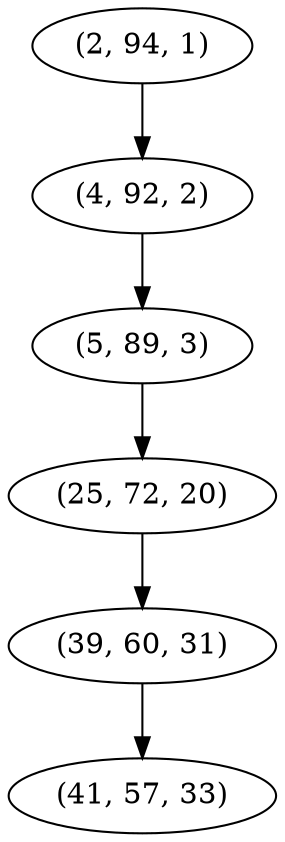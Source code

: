digraph tree {
    "(2, 94, 1)";
    "(4, 92, 2)";
    "(5, 89, 3)";
    "(25, 72, 20)";
    "(39, 60, 31)";
    "(41, 57, 33)";
    "(2, 94, 1)" -> "(4, 92, 2)";
    "(4, 92, 2)" -> "(5, 89, 3)";
    "(5, 89, 3)" -> "(25, 72, 20)";
    "(25, 72, 20)" -> "(39, 60, 31)";
    "(39, 60, 31)" -> "(41, 57, 33)";
}
